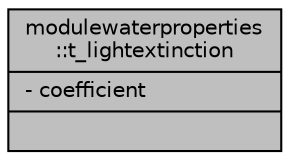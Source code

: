 digraph "modulewaterproperties::t_lightextinction"
{
 // LATEX_PDF_SIZE
  edge [fontname="Helvetica",fontsize="10",labelfontname="Helvetica",labelfontsize="10"];
  node [fontname="Helvetica",fontsize="10",shape=record];
  Node1 [label="{modulewaterproperties\l::t_lightextinction\n|- coefficient\l|}",height=0.2,width=0.4,color="black", fillcolor="grey75", style="filled", fontcolor="black",tooltip=" "];
}
